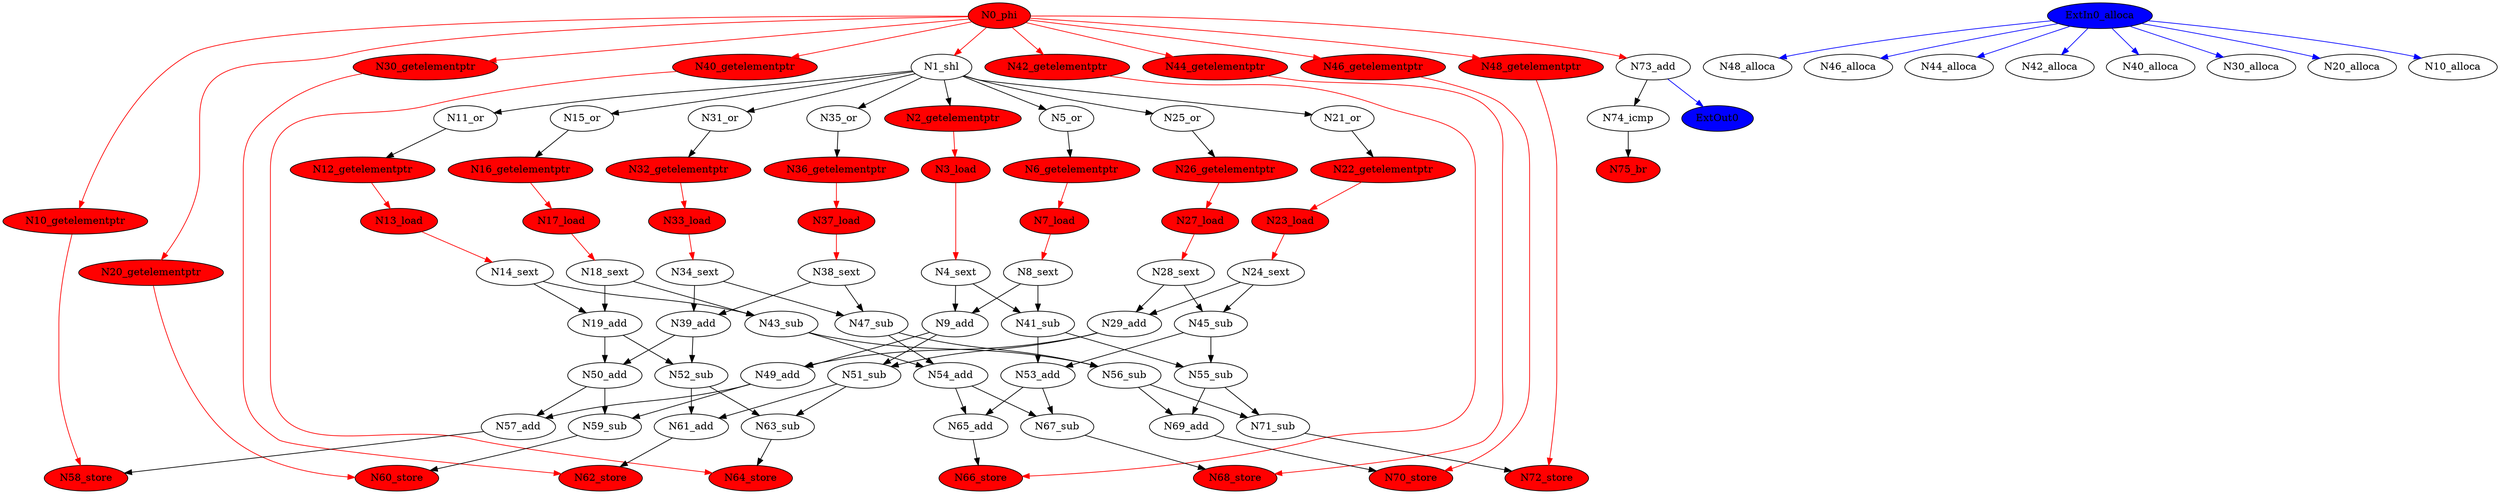 digraph "hadamard.ir_HadamardSAD8x8_%4.1" {
frequency = 5.500000
N0_phi [weight = 1, forbidden = 1, style = filled, fillcolor = red]
N1_shl [weight = 1, forbidden = 0]
N2_getelementptr [weight = 1, forbidden = 1, style = filled, fillcolor = red]
N3_load [weight = 1, forbidden = 1, style = filled, fillcolor = red]
N4_sext [weight = 1, forbidden = 0]
N5_or [weight = 1, forbidden = 0]
N6_getelementptr [weight = 1, forbidden = 1, style = filled, fillcolor = red]
N7_load [weight = 1, forbidden = 1, style = filled, fillcolor = red]
N8_sext [weight = 1, forbidden = 0]
N9_add [weight = 1, forbidden = 0]
N10_getelementptr [weight = 1, forbidden = 1, style = filled, fillcolor = red]
N11_or [weight = 1, forbidden = 0]
N12_getelementptr [weight = 1, forbidden = 1, style = filled, fillcolor = red]
N13_load [weight = 1, forbidden = 1, style = filled, fillcolor = red]
N14_sext [weight = 1, forbidden = 0]
N15_or [weight = 1, forbidden = 0]
N16_getelementptr [weight = 1, forbidden = 1, style = filled, fillcolor = red]
N17_load [weight = 1, forbidden = 1, style = filled, fillcolor = red]
N18_sext [weight = 1, forbidden = 0]
N19_add [weight = 1, forbidden = 0]
N20_getelementptr [weight = 1, forbidden = 1, style = filled, fillcolor = red]
N21_or [weight = 1, forbidden = 0]
N22_getelementptr [weight = 1, forbidden = 1, style = filled, fillcolor = red]
N23_load [weight = 1, forbidden = 1, style = filled, fillcolor = red]
N24_sext [weight = 1, forbidden = 0]
N25_or [weight = 1, forbidden = 0]
N26_getelementptr [weight = 1, forbidden = 1, style = filled, fillcolor = red]
N27_load [weight = 1, forbidden = 1, style = filled, fillcolor = red]
N28_sext [weight = 1, forbidden = 0]
N29_add [weight = 1, forbidden = 0]
N30_getelementptr [weight = 1, forbidden = 1, style = filled, fillcolor = red]
N31_or [weight = 1, forbidden = 0]
N32_getelementptr [weight = 1, forbidden = 1, style = filled, fillcolor = red]
N33_load [weight = 1, forbidden = 1, style = filled, fillcolor = red]
N34_sext [weight = 1, forbidden = 0]
N35_or [weight = 1, forbidden = 0]
N36_getelementptr [weight = 1, forbidden = 1, style = filled, fillcolor = red]
N37_load [weight = 1, forbidden = 1, style = filled, fillcolor = red]
N38_sext [weight = 1, forbidden = 0]
N39_add [weight = 1, forbidden = 0]
N40_getelementptr [weight = 1, forbidden = 1, style = filled, fillcolor = red]
N41_sub [weight = 1, forbidden = 0]
N42_getelementptr [weight = 1, forbidden = 1, style = filled, fillcolor = red]
N43_sub [weight = 1, forbidden = 0]
N44_getelementptr [weight = 1, forbidden = 1, style = filled, fillcolor = red]
N45_sub [weight = 1, forbidden = 0]
N46_getelementptr [weight = 1, forbidden = 1, style = filled, fillcolor = red]
N47_sub [weight = 1, forbidden = 0]
N48_getelementptr [weight = 1, forbidden = 1, style = filled, fillcolor = red]
N49_add [weight = 1, forbidden = 0]
N50_add [weight = 1, forbidden = 0]
N51_sub [weight = 1, forbidden = 0]
N52_sub [weight = 1, forbidden = 0]
N53_add [weight = 1, forbidden = 0]
N54_add [weight = 1, forbidden = 0]
N55_sub [weight = 1, forbidden = 0]
N56_sub [weight = 1, forbidden = 0]
N57_add [weight = 1, forbidden = 0]
N58_store [weight = 1, forbidden = 1, style = filled, fillcolor = red]
N59_sub [weight = 1, forbidden = 0]
N60_store [weight = 1, forbidden = 1, style = filled, fillcolor = red]
N61_add [weight = 1, forbidden = 0]
N62_store [weight = 1, forbidden = 1, style = filled, fillcolor = red]
N63_sub [weight = 1, forbidden = 0]
N64_store [weight = 1, forbidden = 1, style = filled, fillcolor = red]
N65_add [weight = 1, forbidden = 0]
N66_store [weight = 1, forbidden = 1, style = filled, fillcolor = red]
N67_sub [weight = 1, forbidden = 0]
N68_store [weight = 1, forbidden = 1, style = filled, fillcolor = red]
N69_add [weight = 1, forbidden = 0]
N70_store [weight = 1, forbidden = 1, style = filled, fillcolor = red]
N71_sub [weight = 1, forbidden = 0]
N72_store [weight = 1, forbidden = 1, style = filled, fillcolor = red]
N73_add [weight = 1, forbidden = 0]
N74_icmp [weight = 1, forbidden = 0]
N75_br [weight = 1, forbidden = 1, style = filled, fillcolor = red]
N0_phi -> N73_add [color = red];
N0_phi -> N48_getelementptr [color = red];
N0_phi -> N46_getelementptr [color = red];
N0_phi -> N44_getelementptr [color = red];
N0_phi -> N42_getelementptr [color = red];
N0_phi -> N40_getelementptr [color = red];
N0_phi -> N30_getelementptr [color = red];
N0_phi -> N20_getelementptr [color = red];
N0_phi -> N10_getelementptr [color = red];
N0_phi -> N1_shl [color = red];
N1_shl -> N35_or;
N1_shl -> N31_or;
N1_shl -> N25_or;
N1_shl -> N21_or;
N1_shl -> N15_or;
N1_shl -> N11_or;
N1_shl -> N5_or;
N1_shl -> N2_getelementptr;
N2_getelementptr -> N3_load [color = red];
N3_load -> N4_sext [color = red];
N4_sext -> N41_sub;
N4_sext -> N9_add;
N5_or -> N6_getelementptr;
N6_getelementptr -> N7_load [color = red];
N7_load -> N8_sext [color = red];
N8_sext -> N41_sub;
N8_sext -> N9_add;
N9_add -> N51_sub;
N9_add -> N49_add;
N10_getelementptr -> N58_store [color = red];
N11_or -> N12_getelementptr;
N12_getelementptr -> N13_load [color = red];
N13_load -> N14_sext [color = red];
N14_sext -> N43_sub;
N14_sext -> N19_add;
N15_or -> N16_getelementptr;
N16_getelementptr -> N17_load [color = red];
N17_load -> N18_sext [color = red];
N18_sext -> N43_sub;
N18_sext -> N19_add;
N19_add -> N52_sub;
N19_add -> N50_add;
N20_getelementptr -> N60_store [color = red];
N21_or -> N22_getelementptr;
N22_getelementptr -> N23_load [color = red];
N23_load -> N24_sext [color = red];
N24_sext -> N45_sub;
N24_sext -> N29_add;
N25_or -> N26_getelementptr;
N26_getelementptr -> N27_load [color = red];
N27_load -> N28_sext [color = red];
N28_sext -> N45_sub;
N28_sext -> N29_add;
N29_add -> N51_sub;
N29_add -> N49_add;
N30_getelementptr -> N62_store [color = red];
N31_or -> N32_getelementptr;
N32_getelementptr -> N33_load [color = red];
N33_load -> N34_sext [color = red];
N34_sext -> N47_sub;
N34_sext -> N39_add;
N35_or -> N36_getelementptr;
N36_getelementptr -> N37_load [color = red];
N37_load -> N38_sext [color = red];
N38_sext -> N47_sub;
N38_sext -> N39_add;
N39_add -> N52_sub;
N39_add -> N50_add;
N40_getelementptr -> N64_store [color = red];
N41_sub -> N55_sub;
N41_sub -> N53_add;
N42_getelementptr -> N66_store [color = red];
N43_sub -> N56_sub;
N43_sub -> N54_add;
N44_getelementptr -> N68_store [color = red];
N45_sub -> N55_sub;
N45_sub -> N53_add;
N46_getelementptr -> N70_store [color = red];
N47_sub -> N56_sub;
N47_sub -> N54_add;
N48_getelementptr -> N72_store [color = red];
N49_add -> N59_sub;
N49_add -> N57_add;
N50_add -> N59_sub;
N50_add -> N57_add;
N51_sub -> N63_sub;
N51_sub -> N61_add;
N52_sub -> N63_sub;
N52_sub -> N61_add;
N53_add -> N67_sub;
N53_add -> N65_add;
N54_add -> N67_sub;
N54_add -> N65_add;
N55_sub -> N71_sub;
N55_sub -> N69_add;
N56_sub -> N71_sub;
N56_sub -> N69_add;
N57_add -> N58_store;
N59_sub -> N60_store;
N61_add -> N62_store;
N63_sub -> N64_store;
N65_add -> N66_store;
N67_sub -> N68_store;
N69_add -> N70_store;
N71_sub -> N72_store;
N73_add -> N74_icmp;
N74_icmp -> N75_br;
ExtIn0_alloca[style = filled, fillcolor = blue]
ExtIn0_alloca -> N48_alloca [color = blue];
ExtIn0_alloca -> N46_alloca [color = blue];
ExtIn0_alloca -> N44_alloca [color = blue];
ExtIn0_alloca -> N42_alloca [color = blue];
ExtIn0_alloca -> N40_alloca [color = blue];
ExtIn0_alloca -> N30_alloca [color = blue];
ExtIn0_alloca -> N20_alloca [color = blue];
ExtIn0_alloca -> N10_alloca [color = blue];
ExtOut0 [style = filled, fillcolor = blue]
N73_add -> ExtOut0 [color = blue];
}